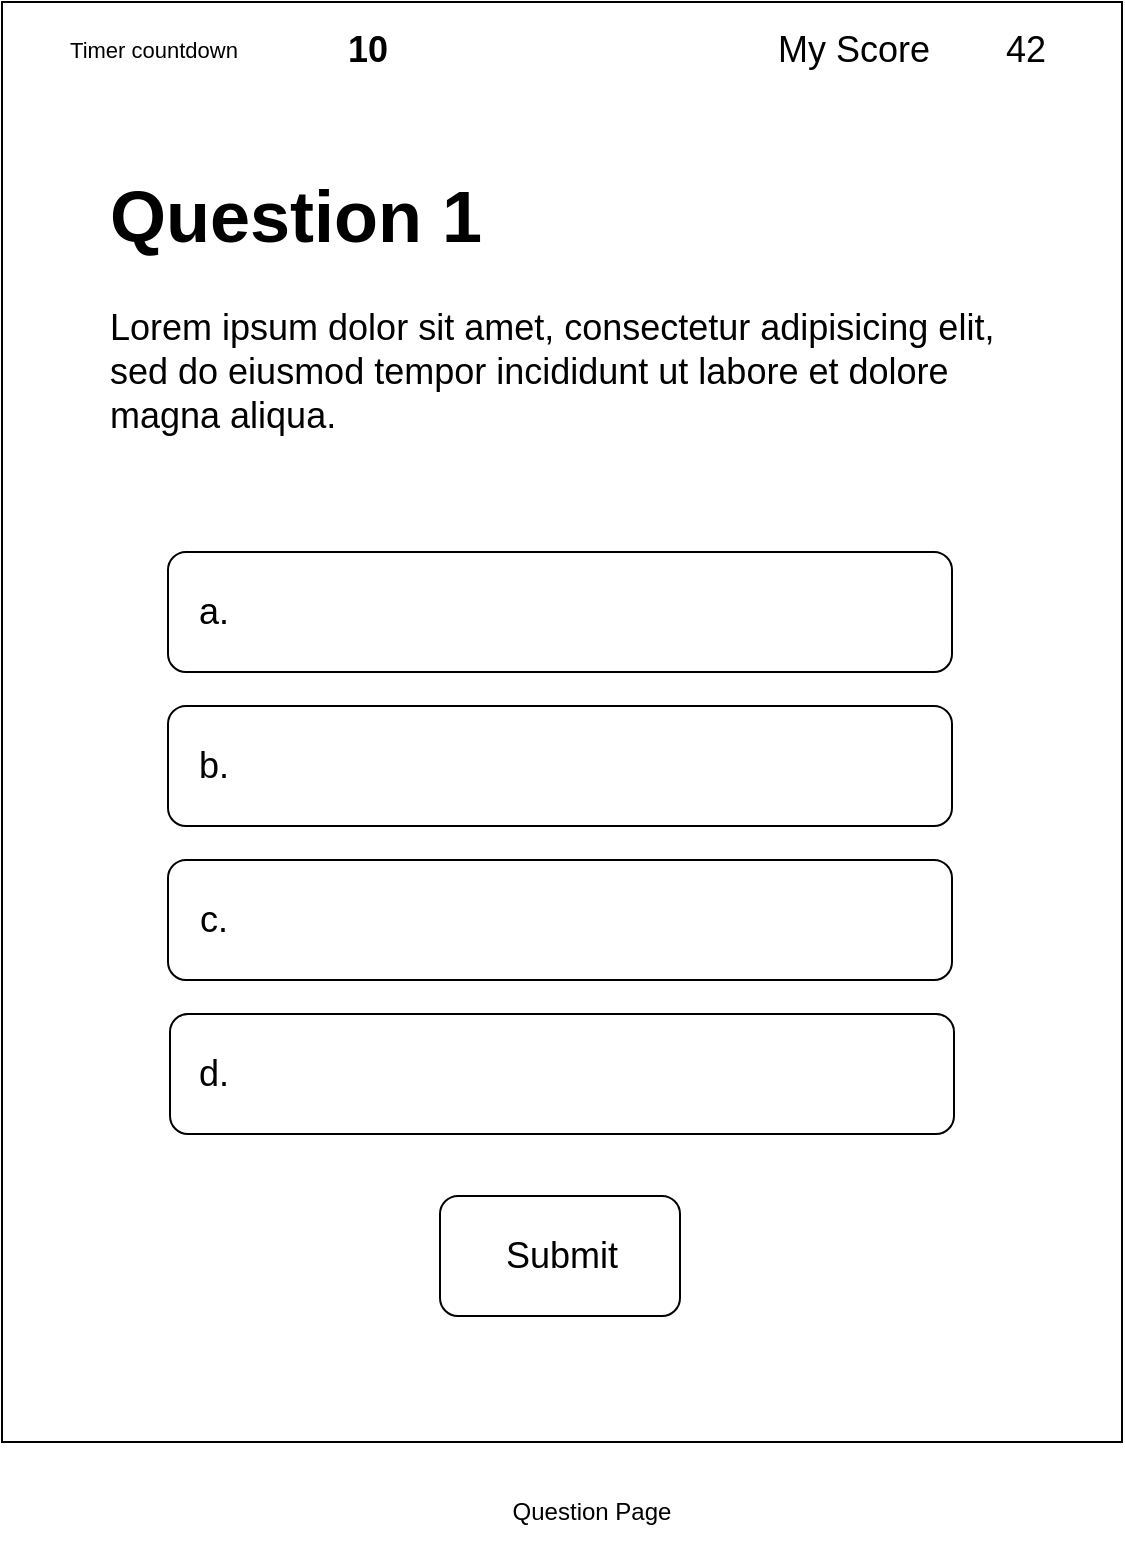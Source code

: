 <mxfile version="16.5.1" type="device"><diagram id="YJbVlOaPb4-M5HWd7XC4" name="Page-1"><mxGraphModel dx="1102" dy="865" grid="1" gridSize="7" guides="1" tooltips="1" connect="1" arrows="1" fold="1" page="1" pageScale="1" pageWidth="850" pageHeight="1100" math="0" shadow="0"><root><mxCell id="0"/><mxCell id="1" parent="0"/><mxCell id="m-GuL3f8GLA5ZSjqdcA6-3" value="" style="rounded=0;whiteSpace=wrap;html=1;direction=south;" parent="1" vertex="1"><mxGeometry x="120" y="40" width="560" height="720" as="geometry"/></mxCell><mxCell id="o0eyGRFBi1Oj6tqqqR8K-1" value="Question Page" style="text;html=1;strokeColor=none;fillColor=none;align=center;verticalAlign=middle;whiteSpace=wrap;rounded=0;" vertex="1" parent="1"><mxGeometry x="350" y="780" width="130" height="30" as="geometry"/></mxCell><mxCell id="o0eyGRFBi1Oj6tqqqR8K-21" value="Timer countdown" style="text;html=1;strokeColor=none;fillColor=none;align=center;verticalAlign=middle;whiteSpace=wrap;rounded=0;fontSize=11;" vertex="1" parent="1"><mxGeometry x="126" y="49" width="140" height="30" as="geometry"/></mxCell><mxCell id="o0eyGRFBi1Oj6tqqqR8K-22" value="&lt;b&gt;&lt;font style=&quot;font-size: 18px&quot;&gt;10&lt;/font&gt;&lt;/b&gt;" style="text;html=1;strokeColor=none;fillColor=none;align=center;verticalAlign=middle;whiteSpace=wrap;rounded=0;fontSize=11;" vertex="1" parent="1"><mxGeometry x="273" y="49" width="60" height="30" as="geometry"/></mxCell><mxCell id="o0eyGRFBi1Oj6tqqqR8K-23" value="My Score" style="text;html=1;strokeColor=none;fillColor=none;align=center;verticalAlign=middle;whiteSpace=wrap;rounded=0;fontSize=18;" vertex="1" parent="1"><mxGeometry x="490" y="49" width="112" height="30" as="geometry"/></mxCell><mxCell id="o0eyGRFBi1Oj6tqqqR8K-24" value="42" style="text;html=1;strokeColor=none;fillColor=none;align=center;verticalAlign=middle;whiteSpace=wrap;rounded=0;fontSize=18;" vertex="1" parent="1"><mxGeometry x="602" y="49" width="60" height="30" as="geometry"/></mxCell><mxCell id="o0eyGRFBi1Oj6tqqqR8K-25" value="&lt;h1&gt;Question 1&lt;/h1&gt;&lt;p&gt;Lorem ipsum dolor sit amet, consectetur adipisicing elit, sed do eiusmod tempor incididunt ut labore et dolore magna aliqua.&lt;/p&gt;" style="text;html=1;strokeColor=none;fillColor=none;spacing=5;spacingTop=-20;whiteSpace=wrap;overflow=hidden;rounded=0;fontSize=18;" vertex="1" parent="1"><mxGeometry x="169" y="112" width="462" height="175" as="geometry"/></mxCell><mxCell id="o0eyGRFBi1Oj6tqqqR8K-26" value="" style="rounded=1;whiteSpace=wrap;html=1;fontSize=18;" vertex="1" parent="1"><mxGeometry x="203" y="315" width="392" height="60" as="geometry"/></mxCell><mxCell id="o0eyGRFBi1Oj6tqqqR8K-27" value="" style="rounded=1;whiteSpace=wrap;html=1;fontSize=18;" vertex="1" parent="1"><mxGeometry x="203" y="392" width="392" height="60" as="geometry"/></mxCell><mxCell id="o0eyGRFBi1Oj6tqqqR8K-28" value="" style="rounded=1;whiteSpace=wrap;html=1;fontSize=18;" vertex="1" parent="1"><mxGeometry x="203" y="469" width="392" height="60" as="geometry"/></mxCell><mxCell id="o0eyGRFBi1Oj6tqqqR8K-29" value="" style="rounded=1;whiteSpace=wrap;html=1;fontSize=18;" vertex="1" parent="1"><mxGeometry x="204" y="546" width="392" height="60" as="geometry"/></mxCell><mxCell id="o0eyGRFBi1Oj6tqqqR8K-30" value="a." style="text;html=1;strokeColor=none;fillColor=none;align=center;verticalAlign=middle;whiteSpace=wrap;rounded=0;fontSize=18;" vertex="1" parent="1"><mxGeometry x="196" y="330" width="60" height="30" as="geometry"/></mxCell><mxCell id="o0eyGRFBi1Oj6tqqqR8K-31" value="b." style="text;html=1;strokeColor=none;fillColor=none;align=center;verticalAlign=middle;whiteSpace=wrap;rounded=0;fontSize=18;" vertex="1" parent="1"><mxGeometry x="196" y="407" width="60" height="30" as="geometry"/></mxCell><mxCell id="o0eyGRFBi1Oj6tqqqR8K-32" value="c." style="text;html=1;strokeColor=none;fillColor=none;align=center;verticalAlign=middle;whiteSpace=wrap;rounded=0;fontSize=18;" vertex="1" parent="1"><mxGeometry x="196" y="484" width="60" height="30" as="geometry"/></mxCell><mxCell id="o0eyGRFBi1Oj6tqqqR8K-33" value="d." style="text;html=1;strokeColor=none;fillColor=none;align=center;verticalAlign=middle;whiteSpace=wrap;rounded=0;fontSize=18;" vertex="1" parent="1"><mxGeometry x="196" y="561" width="60" height="30" as="geometry"/></mxCell><mxCell id="o0eyGRFBi1Oj6tqqqR8K-34" value="" style="rounded=1;whiteSpace=wrap;html=1;fontSize=18;" vertex="1" parent="1"><mxGeometry x="339" y="637" width="120" height="60" as="geometry"/></mxCell><mxCell id="o0eyGRFBi1Oj6tqqqR8K-35" value="Submit" style="text;html=1;strokeColor=none;fillColor=none;align=center;verticalAlign=middle;whiteSpace=wrap;rounded=0;fontSize=18;" vertex="1" parent="1"><mxGeometry x="370" y="652" width="60" height="30" as="geometry"/></mxCell></root></mxGraphModel></diagram></mxfile>